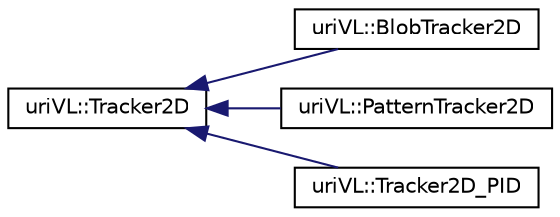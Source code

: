 digraph "Graphical Class Hierarchy"
{
  edge [fontname="Helvetica",fontsize="10",labelfontname="Helvetica",labelfontsize="10"];
  node [fontname="Helvetica",fontsize="10",shape=record];
  rankdir="LR";
  Node1 [label="uriVL::Tracker2D",height=0.2,width=0.4,color="black", fillcolor="white", style="filled",URL="$classuriVL_1_1Tracker2D.html",tooltip="Right now I am confused as to what the Tracker2D class is really supposed to be doing: Track a single..."];
  Node1 -> Node2 [dir="back",color="midnightblue",fontsize="10",style="solid",fontname="Helvetica"];
  Node2 [label="uriVL::BlobTracker2D",height=0.2,width=0.4,color="black", fillcolor="white", style="filled",URL="$classuriVL_1_1BlobTracker2D.html"];
  Node1 -> Node3 [dir="back",color="midnightblue",fontsize="10",style="solid",fontname="Helvetica"];
  Node3 [label="uriVL::PatternTracker2D",height=0.2,width=0.4,color="black", fillcolor="white", style="filled",URL="$classuriVL_1_1PatternTracker2D.html"];
  Node1 -> Node4 [dir="back",color="midnightblue",fontsize="10",style="solid",fontname="Helvetica"];
  Node4 [label="uriVL::Tracker2D_PID",height=0.2,width=0.4,color="black", fillcolor="white", style="filled",URL="$classuriVL_1_1Tracker2D__PID.html"];
}
